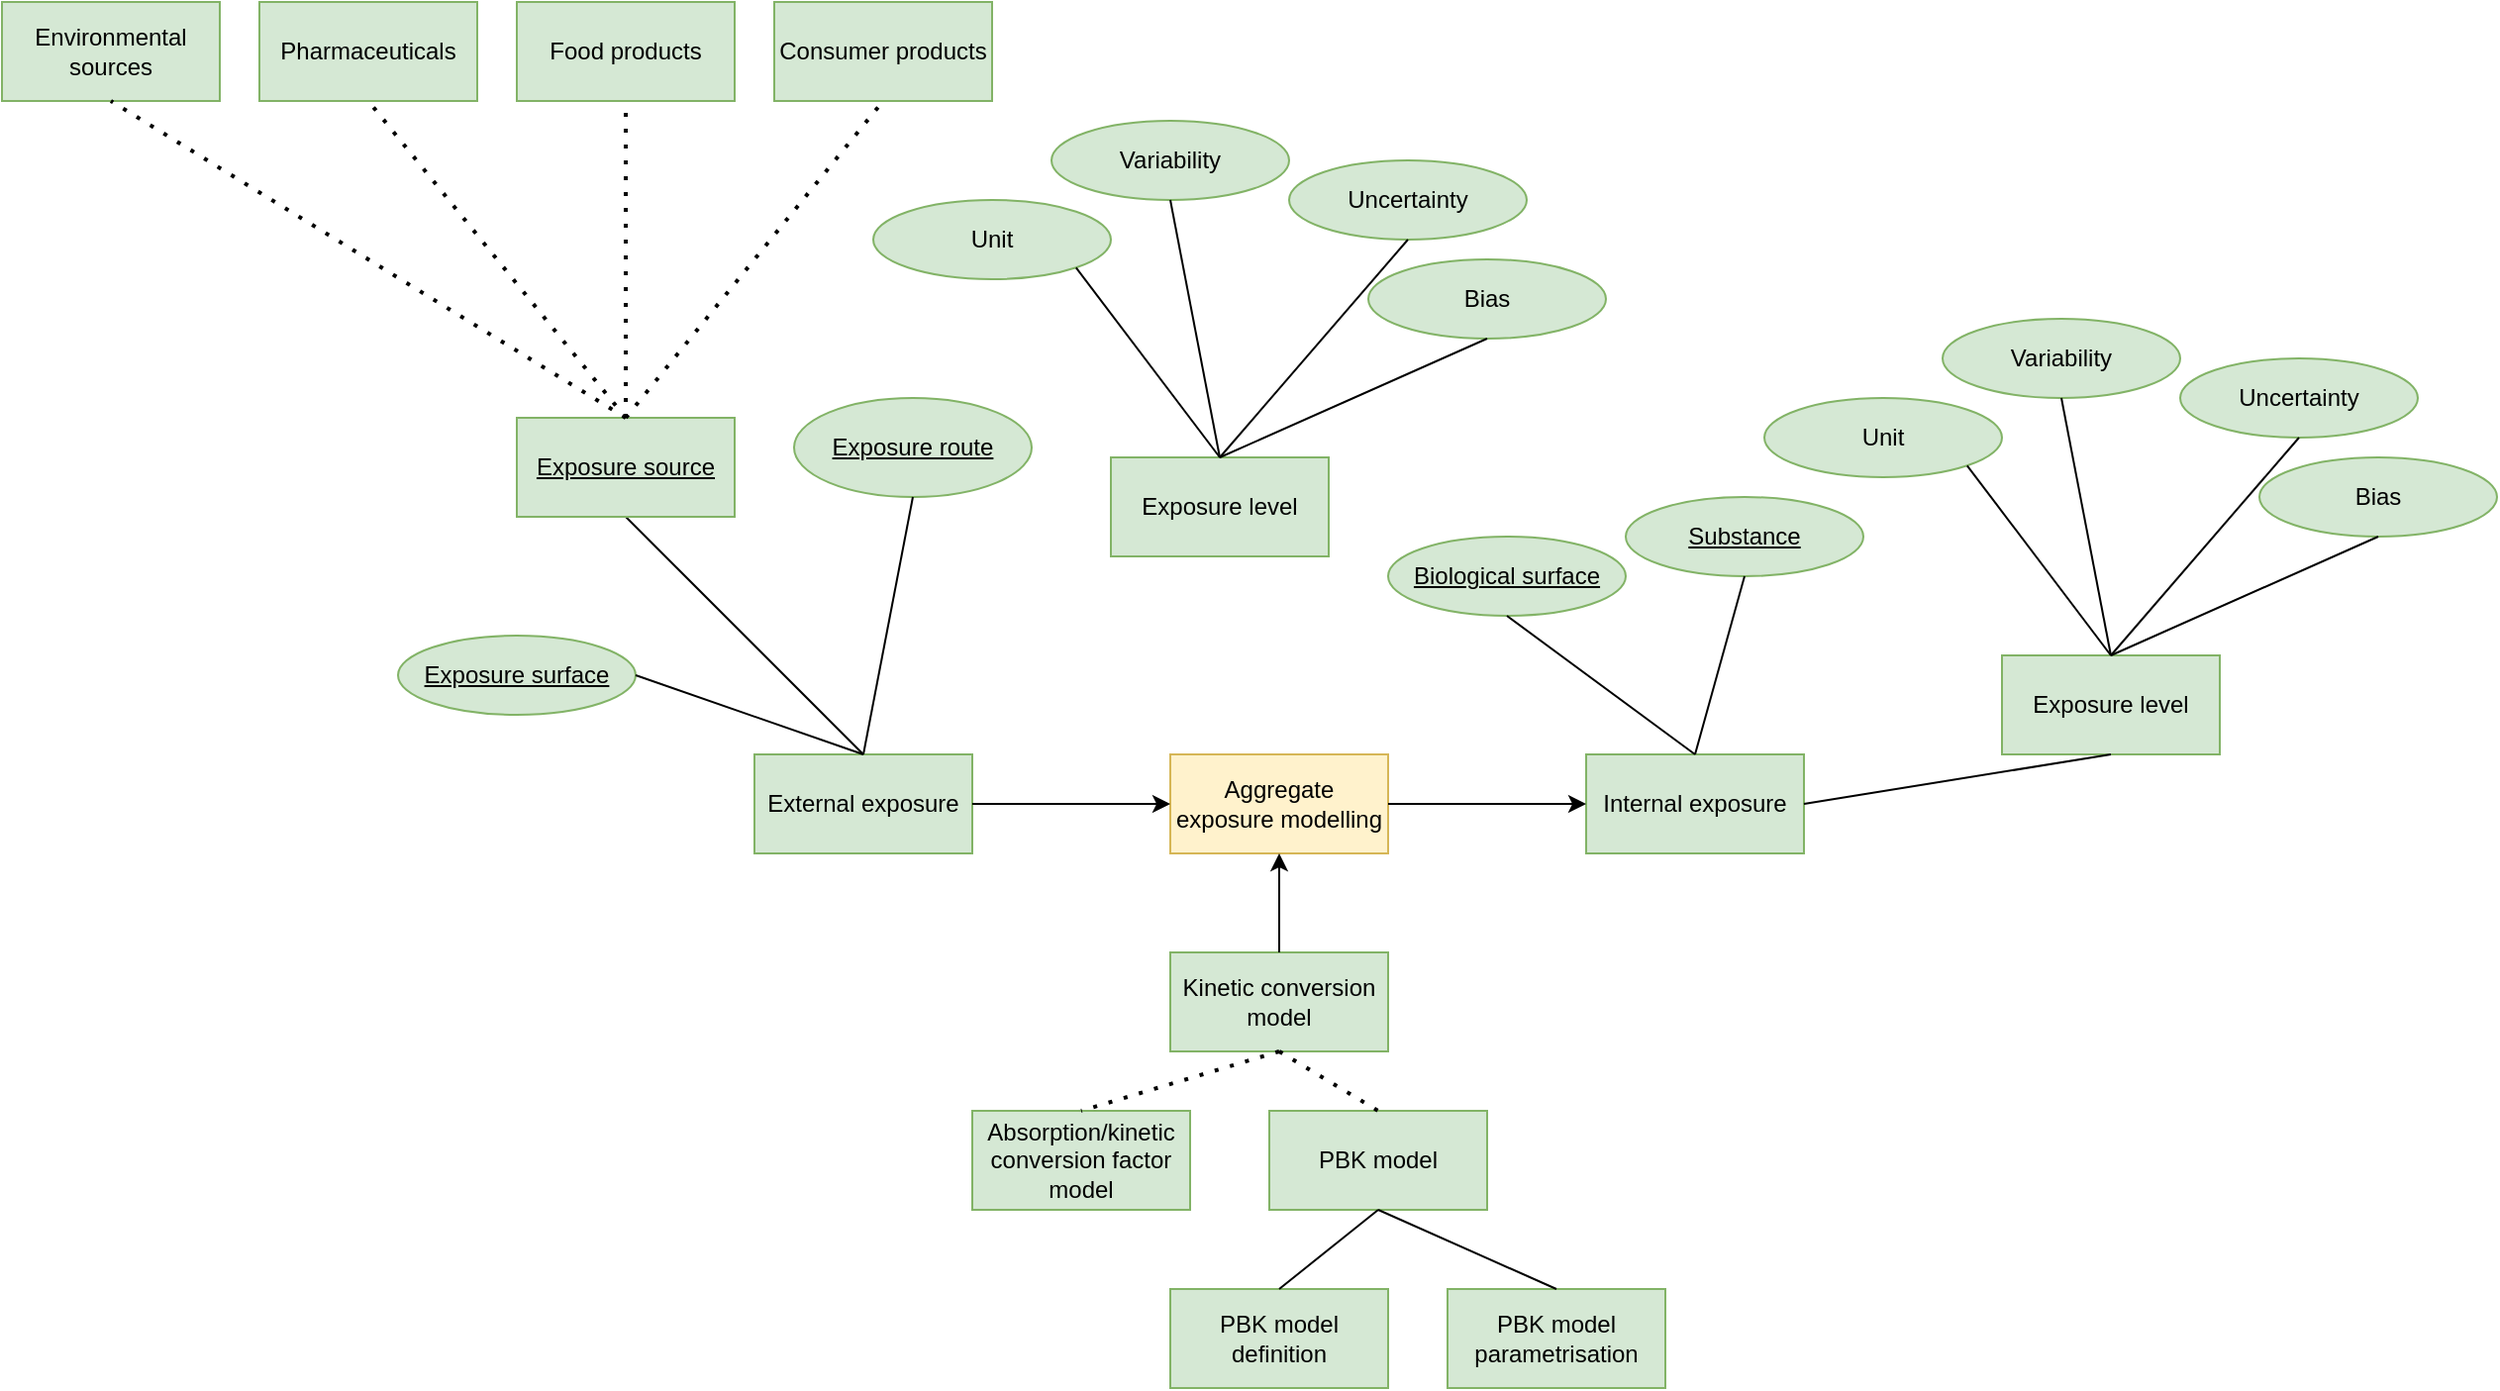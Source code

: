 <mxfile version="21.3.2" type="github">
  <diagram name="Pagina-1" id="Qnb35X_hfFmvDTuYBCRj">
    <mxGraphModel dx="2607" dy="1447" grid="1" gridSize="10" guides="1" tooltips="1" connect="1" arrows="1" fold="1" page="1" pageScale="1" pageWidth="4681" pageHeight="3300" math="0" shadow="0">
      <root>
        <mxCell id="0" />
        <mxCell id="1" parent="0" />
        <mxCell id="5XHuWZA4LQ0ceYuqT-mD-1" value="External exposure" style="rounded=0;whiteSpace=wrap;html=1;fillColor=#d5e8d4;strokeColor=#82b366;" vertex="1" parent="1">
          <mxGeometry x="840" y="620" width="110" height="50" as="geometry" />
        </mxCell>
        <mxCell id="5XHuWZA4LQ0ceYuqT-mD-2" value="Aggregate exposure modelling" style="rounded=0;whiteSpace=wrap;html=1;fillColor=#fff2cc;strokeColor=#d6b656;" vertex="1" parent="1">
          <mxGeometry x="1050" y="620" width="110" height="50" as="geometry" />
        </mxCell>
        <mxCell id="5XHuWZA4LQ0ceYuqT-mD-4" value="Internal exposure" style="rounded=0;whiteSpace=wrap;html=1;fillColor=#d5e8d4;strokeColor=#82b366;" vertex="1" parent="1">
          <mxGeometry x="1260" y="620" width="110" height="50" as="geometry" />
        </mxCell>
        <mxCell id="5XHuWZA4LQ0ceYuqT-mD-6" value="Exposure route" style="ellipse;whiteSpace=wrap;html=1;fillColor=#d5e8d4;strokeColor=#82b366;fontStyle=4" vertex="1" parent="1">
          <mxGeometry x="860" y="440" width="120" height="50" as="geometry" />
        </mxCell>
        <mxCell id="5XHuWZA4LQ0ceYuqT-mD-8" value="Exposure surface" style="ellipse;whiteSpace=wrap;html=1;fillColor=#d5e8d4;strokeColor=#82b366;fontStyle=4" vertex="1" parent="1">
          <mxGeometry x="660" y="560" width="120" height="40" as="geometry" />
        </mxCell>
        <mxCell id="5XHuWZA4LQ0ceYuqT-mD-10" value="" style="endArrow=none;html=1;rounded=0;entryX=1;entryY=0.5;entryDx=0;entryDy=0;exitX=0.5;exitY=0;exitDx=0;exitDy=0;" edge="1" parent="1" source="5XHuWZA4LQ0ceYuqT-mD-1" target="5XHuWZA4LQ0ceYuqT-mD-8">
          <mxGeometry width="50" height="50" relative="1" as="geometry">
            <mxPoint x="1010" y="840" as="sourcePoint" />
            <mxPoint x="1060" y="790" as="targetPoint" />
          </mxGeometry>
        </mxCell>
        <mxCell id="5XHuWZA4LQ0ceYuqT-mD-11" value="" style="endArrow=none;html=1;rounded=0;entryX=0.5;entryY=1;entryDx=0;entryDy=0;exitX=0.5;exitY=0;exitDx=0;exitDy=0;" edge="1" parent="1" source="5XHuWZA4LQ0ceYuqT-mD-1" target="5XHuWZA4LQ0ceYuqT-mD-55">
          <mxGeometry width="50" height="50" relative="1" as="geometry">
            <mxPoint x="890" y="610" as="sourcePoint" />
            <mxPoint x="770" y="490" as="targetPoint" />
          </mxGeometry>
        </mxCell>
        <mxCell id="5XHuWZA4LQ0ceYuqT-mD-12" value="" style="endArrow=none;html=1;rounded=0;entryX=0.5;entryY=1;entryDx=0;entryDy=0;exitX=0.5;exitY=0;exitDx=0;exitDy=0;" edge="1" parent="1" source="5XHuWZA4LQ0ceYuqT-mD-1" target="5XHuWZA4LQ0ceYuqT-mD-6">
          <mxGeometry width="50" height="50" relative="1" as="geometry">
            <mxPoint x="905" y="630" as="sourcePoint" />
            <mxPoint x="870" y="490" as="targetPoint" />
          </mxGeometry>
        </mxCell>
        <mxCell id="5XHuWZA4LQ0ceYuqT-mD-13" value="Exposure level" style="rounded=0;whiteSpace=wrap;html=1;fillColor=#d5e8d4;strokeColor=#82b366;" vertex="1" parent="1">
          <mxGeometry x="1020" y="470" width="110" height="50" as="geometry" />
        </mxCell>
        <mxCell id="5XHuWZA4LQ0ceYuqT-mD-14" value="Bias" style="ellipse;whiteSpace=wrap;html=1;fillColor=#d5e8d4;strokeColor=#82b366;fontStyle=0" vertex="1" parent="1">
          <mxGeometry x="1150" y="370" width="120" height="40" as="geometry" />
        </mxCell>
        <mxCell id="5XHuWZA4LQ0ceYuqT-mD-15" value="Variability" style="ellipse;whiteSpace=wrap;html=1;fillColor=#d5e8d4;strokeColor=#82b366;fontStyle=0" vertex="1" parent="1">
          <mxGeometry x="990" y="300" width="120" height="40" as="geometry" />
        </mxCell>
        <mxCell id="5XHuWZA4LQ0ceYuqT-mD-16" value="Unit" style="ellipse;whiteSpace=wrap;html=1;fillColor=#d5e8d4;strokeColor=#82b366;fontStyle=0" vertex="1" parent="1">
          <mxGeometry x="900" y="340" width="120" height="40" as="geometry" />
        </mxCell>
        <mxCell id="5XHuWZA4LQ0ceYuqT-mD-17" value="Uncertainty" style="ellipse;whiteSpace=wrap;html=1;fillColor=#d5e8d4;strokeColor=#82b366;fontStyle=0" vertex="1" parent="1">
          <mxGeometry x="1110" y="320" width="120" height="40" as="geometry" />
        </mxCell>
        <mxCell id="5XHuWZA4LQ0ceYuqT-mD-19" value="" style="endArrow=none;html=1;rounded=0;entryX=0.5;entryY=1;entryDx=0;entryDy=0;exitX=0.5;exitY=0;exitDx=0;exitDy=0;" edge="1" parent="1" source="5XHuWZA4LQ0ceYuqT-mD-13" target="5XHuWZA4LQ0ceYuqT-mD-17">
          <mxGeometry width="50" height="50" relative="1" as="geometry">
            <mxPoint x="905" y="630" as="sourcePoint" />
            <mxPoint x="930" y="500" as="targetPoint" />
          </mxGeometry>
        </mxCell>
        <mxCell id="5XHuWZA4LQ0ceYuqT-mD-20" value="" style="endArrow=none;html=1;rounded=0;entryX=0.5;entryY=1;entryDx=0;entryDy=0;exitX=0.5;exitY=0;exitDx=0;exitDy=0;" edge="1" parent="1" source="5XHuWZA4LQ0ceYuqT-mD-13" target="5XHuWZA4LQ0ceYuqT-mD-14">
          <mxGeometry width="50" height="50" relative="1" as="geometry">
            <mxPoint x="1075" y="470" as="sourcePoint" />
            <mxPoint x="1074" y="440" as="targetPoint" />
          </mxGeometry>
        </mxCell>
        <mxCell id="5XHuWZA4LQ0ceYuqT-mD-21" value="" style="endArrow=none;html=1;rounded=0;entryX=0.5;entryY=1;entryDx=0;entryDy=0;exitX=0.5;exitY=0;exitDx=0;exitDy=0;" edge="1" parent="1" source="5XHuWZA4LQ0ceYuqT-mD-13" target="5XHuWZA4LQ0ceYuqT-mD-15">
          <mxGeometry width="50" height="50" relative="1" as="geometry">
            <mxPoint x="1085" y="480" as="sourcePoint" />
            <mxPoint x="1220" y="420" as="targetPoint" />
          </mxGeometry>
        </mxCell>
        <mxCell id="5XHuWZA4LQ0ceYuqT-mD-22" value="" style="endArrow=none;html=1;rounded=0;entryX=1;entryY=1;entryDx=0;entryDy=0;exitX=0.5;exitY=0;exitDx=0;exitDy=0;" edge="1" parent="1" source="5XHuWZA4LQ0ceYuqT-mD-13" target="5XHuWZA4LQ0ceYuqT-mD-16">
          <mxGeometry width="50" height="50" relative="1" as="geometry">
            <mxPoint x="1070" y="470" as="sourcePoint" />
            <mxPoint x="1120" y="360" as="targetPoint" />
          </mxGeometry>
        </mxCell>
        <mxCell id="5XHuWZA4LQ0ceYuqT-mD-24" value="Biological surface" style="ellipse;whiteSpace=wrap;html=1;fillColor=#d5e8d4;strokeColor=#82b366;fontStyle=4" vertex="1" parent="1">
          <mxGeometry x="1160" y="510" width="120" height="40" as="geometry" />
        </mxCell>
        <mxCell id="5XHuWZA4LQ0ceYuqT-mD-25" value="" style="endArrow=none;html=1;rounded=0;entryX=0.5;entryY=1;entryDx=0;entryDy=0;exitX=0.5;exitY=0;exitDx=0;exitDy=0;" edge="1" parent="1" source="5XHuWZA4LQ0ceYuqT-mD-4" target="5XHuWZA4LQ0ceYuqT-mD-24">
          <mxGeometry width="50" height="50" relative="1" as="geometry">
            <mxPoint x="1095" y="480" as="sourcePoint" />
            <mxPoint x="1230" y="420" as="targetPoint" />
          </mxGeometry>
        </mxCell>
        <mxCell id="5XHuWZA4LQ0ceYuqT-mD-26" value="Substance" style="ellipse;whiteSpace=wrap;html=1;fillColor=#d5e8d4;strokeColor=#82b366;fontStyle=4" vertex="1" parent="1">
          <mxGeometry x="1280" y="490" width="120" height="40" as="geometry" />
        </mxCell>
        <mxCell id="5XHuWZA4LQ0ceYuqT-mD-27" value="" style="endArrow=none;html=1;rounded=0;entryX=0.5;entryY=1;entryDx=0;entryDy=0;exitX=0.5;exitY=0;exitDx=0;exitDy=0;" edge="1" parent="1" source="5XHuWZA4LQ0ceYuqT-mD-4" target="5XHuWZA4LQ0ceYuqT-mD-26">
          <mxGeometry width="50" height="50" relative="1" as="geometry">
            <mxPoint x="1325" y="630" as="sourcePoint" />
            <mxPoint x="1450" y="560" as="targetPoint" />
          </mxGeometry>
        </mxCell>
        <mxCell id="5XHuWZA4LQ0ceYuqT-mD-28" value="Exposure level" style="rounded=0;whiteSpace=wrap;html=1;fillColor=#d5e8d4;strokeColor=#82b366;" vertex="1" parent="1">
          <mxGeometry x="1470" y="570" width="110" height="50" as="geometry" />
        </mxCell>
        <mxCell id="5XHuWZA4LQ0ceYuqT-mD-29" value="Bias" style="ellipse;whiteSpace=wrap;html=1;fillColor=#d5e8d4;strokeColor=#82b366;fontStyle=0" vertex="1" parent="1">
          <mxGeometry x="1600" y="470" width="120" height="40" as="geometry" />
        </mxCell>
        <mxCell id="5XHuWZA4LQ0ceYuqT-mD-30" value="Variability" style="ellipse;whiteSpace=wrap;html=1;fillColor=#d5e8d4;strokeColor=#82b366;fontStyle=0" vertex="1" parent="1">
          <mxGeometry x="1440" y="400" width="120" height="40" as="geometry" />
        </mxCell>
        <mxCell id="5XHuWZA4LQ0ceYuqT-mD-31" value="Unit" style="ellipse;whiteSpace=wrap;html=1;fillColor=#d5e8d4;strokeColor=#82b366;fontStyle=0" vertex="1" parent="1">
          <mxGeometry x="1350" y="440" width="120" height="40" as="geometry" />
        </mxCell>
        <mxCell id="5XHuWZA4LQ0ceYuqT-mD-32" value="Uncertainty" style="ellipse;whiteSpace=wrap;html=1;fillColor=#d5e8d4;strokeColor=#82b366;fontStyle=0" vertex="1" parent="1">
          <mxGeometry x="1560" y="420" width="120" height="40" as="geometry" />
        </mxCell>
        <mxCell id="5XHuWZA4LQ0ceYuqT-mD-33" value="" style="endArrow=none;html=1;rounded=0;entryX=0.5;entryY=1;entryDx=0;entryDy=0;exitX=0.5;exitY=0;exitDx=0;exitDy=0;" edge="1" parent="1" source="5XHuWZA4LQ0ceYuqT-mD-28" target="5XHuWZA4LQ0ceYuqT-mD-32">
          <mxGeometry width="50" height="50" relative="1" as="geometry">
            <mxPoint x="1355" y="730" as="sourcePoint" />
            <mxPoint x="1380" y="600" as="targetPoint" />
          </mxGeometry>
        </mxCell>
        <mxCell id="5XHuWZA4LQ0ceYuqT-mD-34" value="" style="endArrow=none;html=1;rounded=0;entryX=0.5;entryY=1;entryDx=0;entryDy=0;exitX=0.5;exitY=0;exitDx=0;exitDy=0;" edge="1" parent="1" source="5XHuWZA4LQ0ceYuqT-mD-28" target="5XHuWZA4LQ0ceYuqT-mD-29">
          <mxGeometry width="50" height="50" relative="1" as="geometry">
            <mxPoint x="1525" y="570" as="sourcePoint" />
            <mxPoint x="1524" y="540" as="targetPoint" />
          </mxGeometry>
        </mxCell>
        <mxCell id="5XHuWZA4LQ0ceYuqT-mD-35" value="" style="endArrow=none;html=1;rounded=0;entryX=0.5;entryY=1;entryDx=0;entryDy=0;exitX=0.5;exitY=0;exitDx=0;exitDy=0;" edge="1" parent="1" source="5XHuWZA4LQ0ceYuqT-mD-28" target="5XHuWZA4LQ0ceYuqT-mD-30">
          <mxGeometry width="50" height="50" relative="1" as="geometry">
            <mxPoint x="1535" y="580" as="sourcePoint" />
            <mxPoint x="1670" y="520" as="targetPoint" />
          </mxGeometry>
        </mxCell>
        <mxCell id="5XHuWZA4LQ0ceYuqT-mD-36" value="" style="endArrow=none;html=1;rounded=0;entryX=1;entryY=1;entryDx=0;entryDy=0;exitX=0.5;exitY=0;exitDx=0;exitDy=0;" edge="1" parent="1" source="5XHuWZA4LQ0ceYuqT-mD-28" target="5XHuWZA4LQ0ceYuqT-mD-31">
          <mxGeometry width="50" height="50" relative="1" as="geometry">
            <mxPoint x="1520" y="570" as="sourcePoint" />
            <mxPoint x="1570" y="460" as="targetPoint" />
          </mxGeometry>
        </mxCell>
        <mxCell id="5XHuWZA4LQ0ceYuqT-mD-37" value="" style="endArrow=none;html=1;rounded=0;entryX=0.5;entryY=1;entryDx=0;entryDy=0;exitX=1;exitY=0.5;exitDx=0;exitDy=0;" edge="1" parent="1" source="5XHuWZA4LQ0ceYuqT-mD-4" target="5XHuWZA4LQ0ceYuqT-mD-28">
          <mxGeometry width="50" height="50" relative="1" as="geometry">
            <mxPoint x="1325" y="630" as="sourcePoint" />
            <mxPoint x="1350" y="540" as="targetPoint" />
          </mxGeometry>
        </mxCell>
        <mxCell id="5XHuWZA4LQ0ceYuqT-mD-38" value="" style="endArrow=classic;html=1;rounded=0;exitX=1;exitY=0.5;exitDx=0;exitDy=0;entryX=0;entryY=0.5;entryDx=0;entryDy=0;" edge="1" parent="1" source="5XHuWZA4LQ0ceYuqT-mD-1" target="5XHuWZA4LQ0ceYuqT-mD-2">
          <mxGeometry width="50" height="50" relative="1" as="geometry">
            <mxPoint x="1000" y="600" as="sourcePoint" />
            <mxPoint x="1050" y="550" as="targetPoint" />
          </mxGeometry>
        </mxCell>
        <mxCell id="5XHuWZA4LQ0ceYuqT-mD-39" value="" style="endArrow=classic;html=1;rounded=0;exitX=1;exitY=0.5;exitDx=0;exitDy=0;entryX=0;entryY=0.5;entryDx=0;entryDy=0;" edge="1" parent="1" source="5XHuWZA4LQ0ceYuqT-mD-2" target="5XHuWZA4LQ0ceYuqT-mD-4">
          <mxGeometry width="50" height="50" relative="1" as="geometry">
            <mxPoint x="960" y="655" as="sourcePoint" />
            <mxPoint x="1060" y="655" as="targetPoint" />
          </mxGeometry>
        </mxCell>
        <mxCell id="5XHuWZA4LQ0ceYuqT-mD-40" value="Kinetic conversion model" style="rounded=0;whiteSpace=wrap;html=1;fillColor=#d5e8d4;strokeColor=#82b366;" vertex="1" parent="1">
          <mxGeometry x="1050" y="720" width="110" height="50" as="geometry" />
        </mxCell>
        <mxCell id="5XHuWZA4LQ0ceYuqT-mD-41" value="" style="endArrow=classic;html=1;rounded=0;exitX=0.5;exitY=0;exitDx=0;exitDy=0;entryX=0.5;entryY=1;entryDx=0;entryDy=0;" edge="1" parent="1" source="5XHuWZA4LQ0ceYuqT-mD-40" target="5XHuWZA4LQ0ceYuqT-mD-2">
          <mxGeometry width="50" height="50" relative="1" as="geometry">
            <mxPoint x="960" y="655" as="sourcePoint" />
            <mxPoint x="1060" y="655" as="targetPoint" />
          </mxGeometry>
        </mxCell>
        <mxCell id="5XHuWZA4LQ0ceYuqT-mD-42" value="PBK model" style="rounded=0;whiteSpace=wrap;html=1;fillColor=#d5e8d4;strokeColor=#82b366;" vertex="1" parent="1">
          <mxGeometry x="1100" y="800" width="110" height="50" as="geometry" />
        </mxCell>
        <mxCell id="5XHuWZA4LQ0ceYuqT-mD-43" value="Absorption/kinetic conversion factor model" style="rounded=0;whiteSpace=wrap;html=1;fillColor=#d5e8d4;strokeColor=#82b366;" vertex="1" parent="1">
          <mxGeometry x="950" y="800" width="110" height="50" as="geometry" />
        </mxCell>
        <mxCell id="5XHuWZA4LQ0ceYuqT-mD-44" value="PBK model definition" style="rounded=0;whiteSpace=wrap;html=1;fillColor=#d5e8d4;strokeColor=#82b366;" vertex="1" parent="1">
          <mxGeometry x="1050" y="890" width="110" height="50" as="geometry" />
        </mxCell>
        <mxCell id="5XHuWZA4LQ0ceYuqT-mD-45" value="PBK model parametrisation" style="rounded=0;whiteSpace=wrap;html=1;fillColor=#d5e8d4;strokeColor=#82b366;" vertex="1" parent="1">
          <mxGeometry x="1190" y="890" width="110" height="50" as="geometry" />
        </mxCell>
        <mxCell id="5XHuWZA4LQ0ceYuqT-mD-46" value="" style="endArrow=none;html=1;rounded=0;entryX=0.5;entryY=0;entryDx=0;entryDy=0;exitX=0.5;exitY=1;exitDx=0;exitDy=0;" edge="1" parent="1" source="5XHuWZA4LQ0ceYuqT-mD-42" target="5XHuWZA4LQ0ceYuqT-mD-45">
          <mxGeometry width="50" height="50" relative="1" as="geometry">
            <mxPoint x="1085" y="480" as="sourcePoint" />
            <mxPoint x="1220" y="420" as="targetPoint" />
          </mxGeometry>
        </mxCell>
        <mxCell id="5XHuWZA4LQ0ceYuqT-mD-47" value="" style="endArrow=none;html=1;rounded=0;entryX=0.5;entryY=0;entryDx=0;entryDy=0;exitX=0.5;exitY=1;exitDx=0;exitDy=0;" edge="1" parent="1" source="5XHuWZA4LQ0ceYuqT-mD-42" target="5XHuWZA4LQ0ceYuqT-mD-44">
          <mxGeometry width="50" height="50" relative="1" as="geometry">
            <mxPoint x="1165" y="860" as="sourcePoint" />
            <mxPoint x="1255" y="900" as="targetPoint" />
          </mxGeometry>
        </mxCell>
        <mxCell id="5XHuWZA4LQ0ceYuqT-mD-49" value="" style="endArrow=none;dashed=1;html=1;dashPattern=1 3;strokeWidth=2;rounded=0;entryX=0.5;entryY=0;entryDx=0;entryDy=0;exitX=0.5;exitY=1;exitDx=0;exitDy=0;" edge="1" parent="1" source="5XHuWZA4LQ0ceYuqT-mD-40" target="5XHuWZA4LQ0ceYuqT-mD-42">
          <mxGeometry width="50" height="50" relative="1" as="geometry">
            <mxPoint x="930" y="660" as="sourcePoint" />
            <mxPoint x="980" y="610" as="targetPoint" />
          </mxGeometry>
        </mxCell>
        <mxCell id="5XHuWZA4LQ0ceYuqT-mD-50" value="" style="endArrow=none;dashed=1;html=1;dashPattern=1 3;strokeWidth=2;rounded=0;entryX=0.5;entryY=0;entryDx=0;entryDy=0;exitX=0.5;exitY=1;exitDx=0;exitDy=0;" edge="1" parent="1" source="5XHuWZA4LQ0ceYuqT-mD-40" target="5XHuWZA4LQ0ceYuqT-mD-43">
          <mxGeometry width="50" height="50" relative="1" as="geometry">
            <mxPoint x="1110" y="770" as="sourcePoint" />
            <mxPoint x="1165" y="810" as="targetPoint" />
          </mxGeometry>
        </mxCell>
        <mxCell id="5XHuWZA4LQ0ceYuqT-mD-51" value="Consumer products" style="rounded=0;whiteSpace=wrap;html=1;fillColor=#d5e8d4;strokeColor=#82b366;" vertex="1" parent="1">
          <mxGeometry x="850" y="240" width="110" height="50" as="geometry" />
        </mxCell>
        <mxCell id="5XHuWZA4LQ0ceYuqT-mD-52" value="Food products" style="rounded=0;whiteSpace=wrap;html=1;fillColor=#d5e8d4;strokeColor=#82b366;" vertex="1" parent="1">
          <mxGeometry x="720" y="240" width="110" height="50" as="geometry" />
        </mxCell>
        <mxCell id="5XHuWZA4LQ0ceYuqT-mD-55" value="Exposure source" style="rounded=0;whiteSpace=wrap;html=1;fillColor=#d5e8d4;strokeColor=#82b366;fontStyle=4" vertex="1" parent="1">
          <mxGeometry x="720" y="450" width="110" height="50" as="geometry" />
        </mxCell>
        <mxCell id="5XHuWZA4LQ0ceYuqT-mD-56" value="" style="endArrow=none;dashed=1;html=1;dashPattern=1 3;strokeWidth=2;rounded=0;entryX=0.5;entryY=1;entryDx=0;entryDy=0;exitX=0.5;exitY=0;exitDx=0;exitDy=0;" edge="1" parent="1" source="5XHuWZA4LQ0ceYuqT-mD-55" target="5XHuWZA4LQ0ceYuqT-mD-51">
          <mxGeometry width="50" height="50" relative="1" as="geometry">
            <mxPoint x="1115" y="780" as="sourcePoint" />
            <mxPoint x="1165" y="810" as="targetPoint" />
          </mxGeometry>
        </mxCell>
        <mxCell id="5XHuWZA4LQ0ceYuqT-mD-57" value="" style="endArrow=none;dashed=1;html=1;dashPattern=1 3;strokeWidth=2;rounded=0;entryX=0.5;entryY=1;entryDx=0;entryDy=0;exitX=0.5;exitY=0;exitDx=0;exitDy=0;" edge="1" parent="1" source="5XHuWZA4LQ0ceYuqT-mD-55" target="5XHuWZA4LQ0ceYuqT-mD-52">
          <mxGeometry width="50" height="50" relative="1" as="geometry">
            <mxPoint x="785" y="460" as="sourcePoint" />
            <mxPoint x="835" y="400" as="targetPoint" />
          </mxGeometry>
        </mxCell>
        <mxCell id="5XHuWZA4LQ0ceYuqT-mD-58" value="Pharmaceuticals" style="rounded=0;whiteSpace=wrap;html=1;fillColor=#d5e8d4;strokeColor=#82b366;" vertex="1" parent="1">
          <mxGeometry x="590" y="240" width="110" height="50" as="geometry" />
        </mxCell>
        <mxCell id="5XHuWZA4LQ0ceYuqT-mD-59" value="" style="endArrow=none;dashed=1;html=1;dashPattern=1 3;strokeWidth=2;rounded=0;entryX=0.5;entryY=1;entryDx=0;entryDy=0;exitX=0.5;exitY=0;exitDx=0;exitDy=0;" edge="1" parent="1" target="5XHuWZA4LQ0ceYuqT-mD-58" source="5XHuWZA4LQ0ceYuqT-mD-55">
          <mxGeometry width="50" height="50" relative="1" as="geometry">
            <mxPoint x="630" y="460" as="sourcePoint" />
            <mxPoint x="690" y="410" as="targetPoint" />
          </mxGeometry>
        </mxCell>
        <mxCell id="5XHuWZA4LQ0ceYuqT-mD-60" value="Environmental sources" style="rounded=0;whiteSpace=wrap;html=1;fillColor=#d5e8d4;strokeColor=#82b366;" vertex="1" parent="1">
          <mxGeometry x="460" y="240" width="110" height="50" as="geometry" />
        </mxCell>
        <mxCell id="5XHuWZA4LQ0ceYuqT-mD-61" value="" style="endArrow=none;dashed=1;html=1;dashPattern=1 3;strokeWidth=2;rounded=0;entryX=0.5;entryY=1;entryDx=0;entryDy=0;exitX=0.5;exitY=0;exitDx=0;exitDy=0;" edge="1" parent="1" source="5XHuWZA4LQ0ceYuqT-mD-55" target="5XHuWZA4LQ0ceYuqT-mD-60">
          <mxGeometry width="50" height="50" relative="1" as="geometry">
            <mxPoint x="780" y="450" as="sourcePoint" />
            <mxPoint x="655" y="300" as="targetPoint" />
          </mxGeometry>
        </mxCell>
      </root>
    </mxGraphModel>
  </diagram>
</mxfile>
